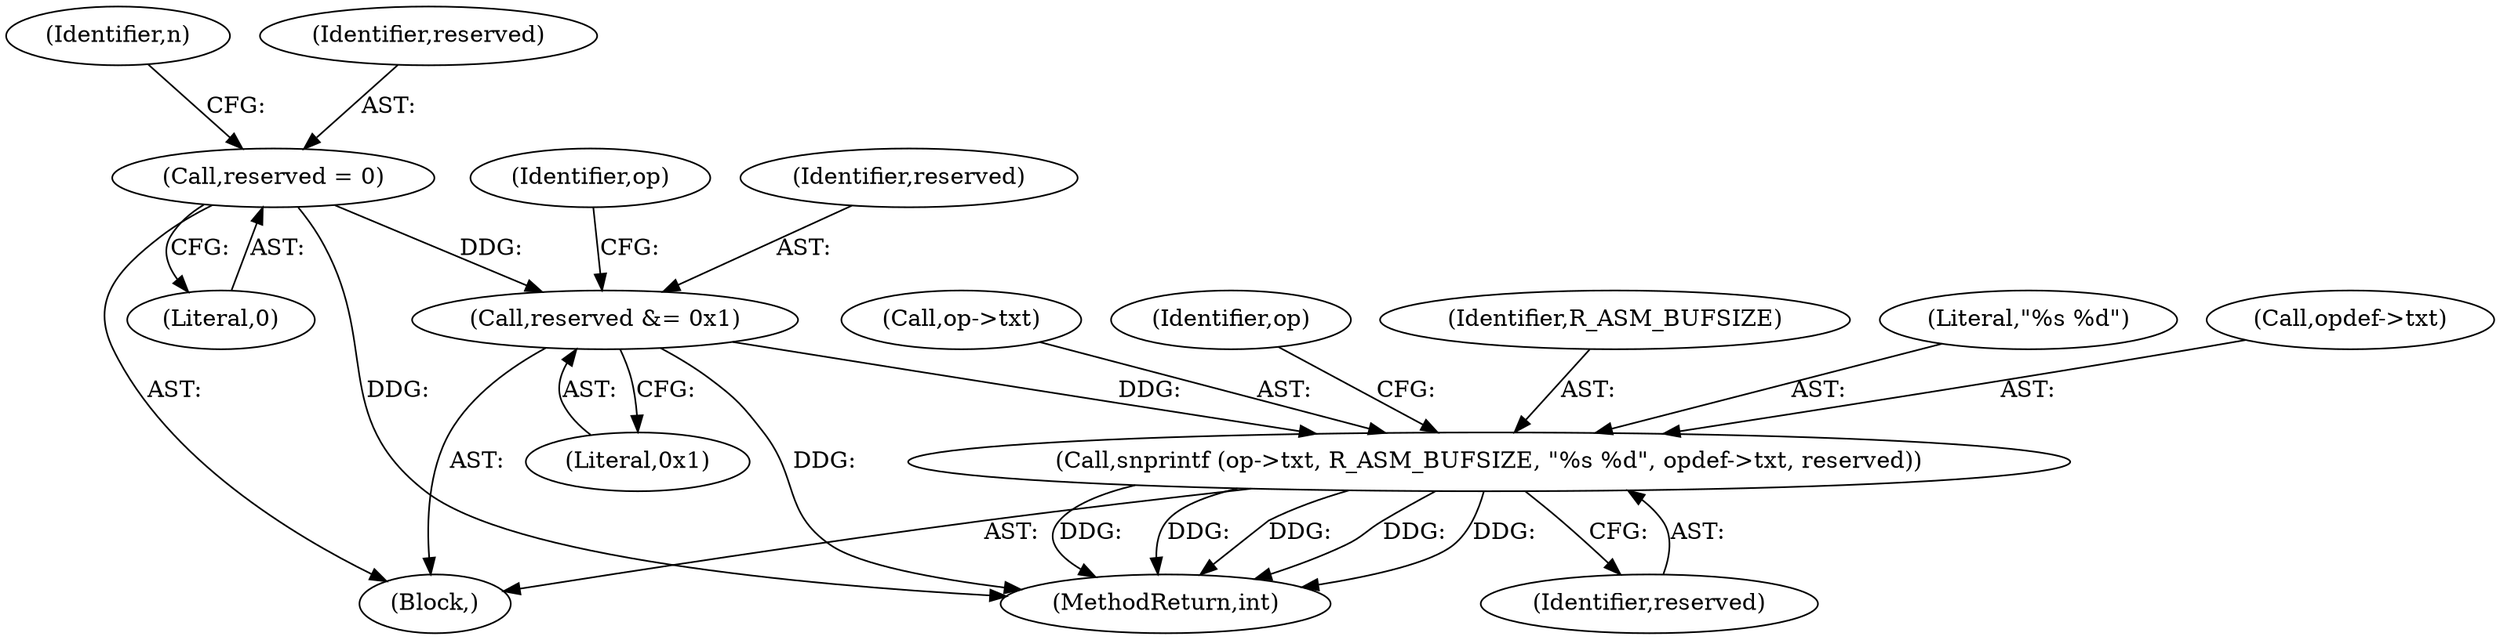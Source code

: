digraph "0_radare2_52b1526443c1f433087928291d1c3d37a5600515@API" {
"1000900" [label="(Call,snprintf (op->txt, R_ASM_BUFSIZE, \"%s %d\", opdef->txt, reserved))"];
"1000897" [label="(Call,reserved &= 0x1)"];
"1000872" [label="(Call,reserved = 0)"];
"1000870" [label="(Block,)"];
"1000902" [label="(Identifier,op)"];
"1000909" [label="(Identifier,reserved)"];
"1000877" [label="(Identifier,n)"];
"1000897" [label="(Call,reserved &= 0x1)"];
"1000901" [label="(Call,op->txt)"];
"1000900" [label="(Call,snprintf (op->txt, R_ASM_BUFSIZE, \"%s %d\", opdef->txt, reserved))"];
"1000912" [label="(Identifier,op)"];
"1000872" [label="(Call,reserved = 0)"];
"1000873" [label="(Identifier,reserved)"];
"1000899" [label="(Literal,0x1)"];
"1000898" [label="(Identifier,reserved)"];
"1000904" [label="(Identifier,R_ASM_BUFSIZE)"];
"1000905" [label="(Literal,\"%s %d\")"];
"1000906" [label="(Call,opdef->txt)"];
"1001086" [label="(MethodReturn,int)"];
"1000874" [label="(Literal,0)"];
"1000900" -> "1000870"  [label="AST: "];
"1000900" -> "1000909"  [label="CFG: "];
"1000901" -> "1000900"  [label="AST: "];
"1000904" -> "1000900"  [label="AST: "];
"1000905" -> "1000900"  [label="AST: "];
"1000906" -> "1000900"  [label="AST: "];
"1000909" -> "1000900"  [label="AST: "];
"1000912" -> "1000900"  [label="CFG: "];
"1000900" -> "1001086"  [label="DDG: "];
"1000900" -> "1001086"  [label="DDG: "];
"1000900" -> "1001086"  [label="DDG: "];
"1000900" -> "1001086"  [label="DDG: "];
"1000900" -> "1001086"  [label="DDG: "];
"1000897" -> "1000900"  [label="DDG: "];
"1000897" -> "1000870"  [label="AST: "];
"1000897" -> "1000899"  [label="CFG: "];
"1000898" -> "1000897"  [label="AST: "];
"1000899" -> "1000897"  [label="AST: "];
"1000902" -> "1000897"  [label="CFG: "];
"1000897" -> "1001086"  [label="DDG: "];
"1000872" -> "1000897"  [label="DDG: "];
"1000872" -> "1000870"  [label="AST: "];
"1000872" -> "1000874"  [label="CFG: "];
"1000873" -> "1000872"  [label="AST: "];
"1000874" -> "1000872"  [label="AST: "];
"1000877" -> "1000872"  [label="CFG: "];
"1000872" -> "1001086"  [label="DDG: "];
}
